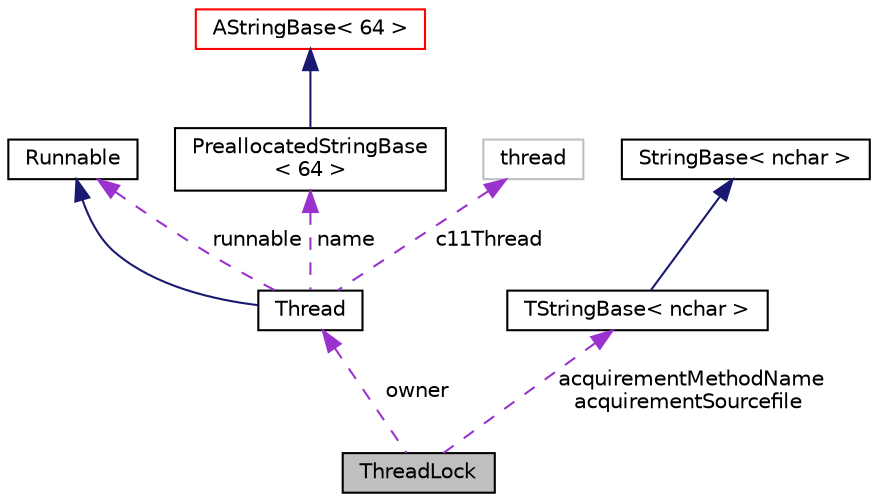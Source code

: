 digraph "ThreadLock"
{
  edge [fontname="Helvetica",fontsize="10",labelfontname="Helvetica",labelfontsize="10"];
  node [fontname="Helvetica",fontsize="10",shape=record];
  Node23 [label="ThreadLock",height=0.2,width=0.4,color="black", fillcolor="grey75", style="filled", fontcolor="black"];
  Node24 -> Node23 [dir="back",color="darkorchid3",fontsize="10",style="dashed",label=" owner" ,fontname="Helvetica"];
  Node24 [label="Thread",height=0.2,width=0.4,color="black", fillcolor="white", style="filled",URL="$classaworx_1_1lib_1_1threads_1_1Thread.html"];
  Node25 -> Node24 [dir="back",color="midnightblue",fontsize="10",style="solid",fontname="Helvetica"];
  Node25 [label="Runnable",height=0.2,width=0.4,color="black", fillcolor="white", style="filled",URL="$classaworx_1_1lib_1_1threads_1_1Runnable.html"];
  Node25 -> Node24 [dir="back",color="darkorchid3",fontsize="10",style="dashed",label=" runnable" ,fontname="Helvetica"];
  Node26 -> Node24 [dir="back",color="darkorchid3",fontsize="10",style="dashed",label=" name" ,fontname="Helvetica"];
  Node26 [label="PreallocatedStringBase\l\< 64 \>",height=0.2,width=0.4,color="black", fillcolor="white", style="filled",URL="$classaworx_1_1lib_1_1strings_1_1PreallocatedStringBase.html"];
  Node27 -> Node26 [dir="back",color="midnightblue",fontsize="10",style="solid",fontname="Helvetica"];
  Node27 [label="AStringBase\< 64 \>",height=0.2,width=0.4,color="red", fillcolor="white", style="filled",URL="$classaworx_1_1lib_1_1strings_1_1AStringBase.html"];
  Node31 -> Node24 [dir="back",color="darkorchid3",fontsize="10",style="dashed",label=" c11Thread" ,fontname="Helvetica"];
  Node31 [label="thread",height=0.2,width=0.4,color="grey75", fillcolor="white", style="filled",tooltip="STL class. "];
  Node32 -> Node23 [dir="back",color="darkorchid3",fontsize="10",style="dashed",label=" acquirementMethodName\nacquirementSourcefile" ,fontname="Helvetica"];
  Node32 [label="TStringBase\< nchar \>",height=0.2,width=0.4,color="black", fillcolor="white", style="filled",URL="$classaworx_1_1lib_1_1strings_1_1TStringBase.html"];
  Node33 -> Node32 [dir="back",color="midnightblue",fontsize="10",style="solid",fontname="Helvetica"];
  Node33 [label="StringBase\< nchar \>",height=0.2,width=0.4,color="black", fillcolor="white", style="filled",URL="$classaworx_1_1lib_1_1strings_1_1StringBase.html"];
}

